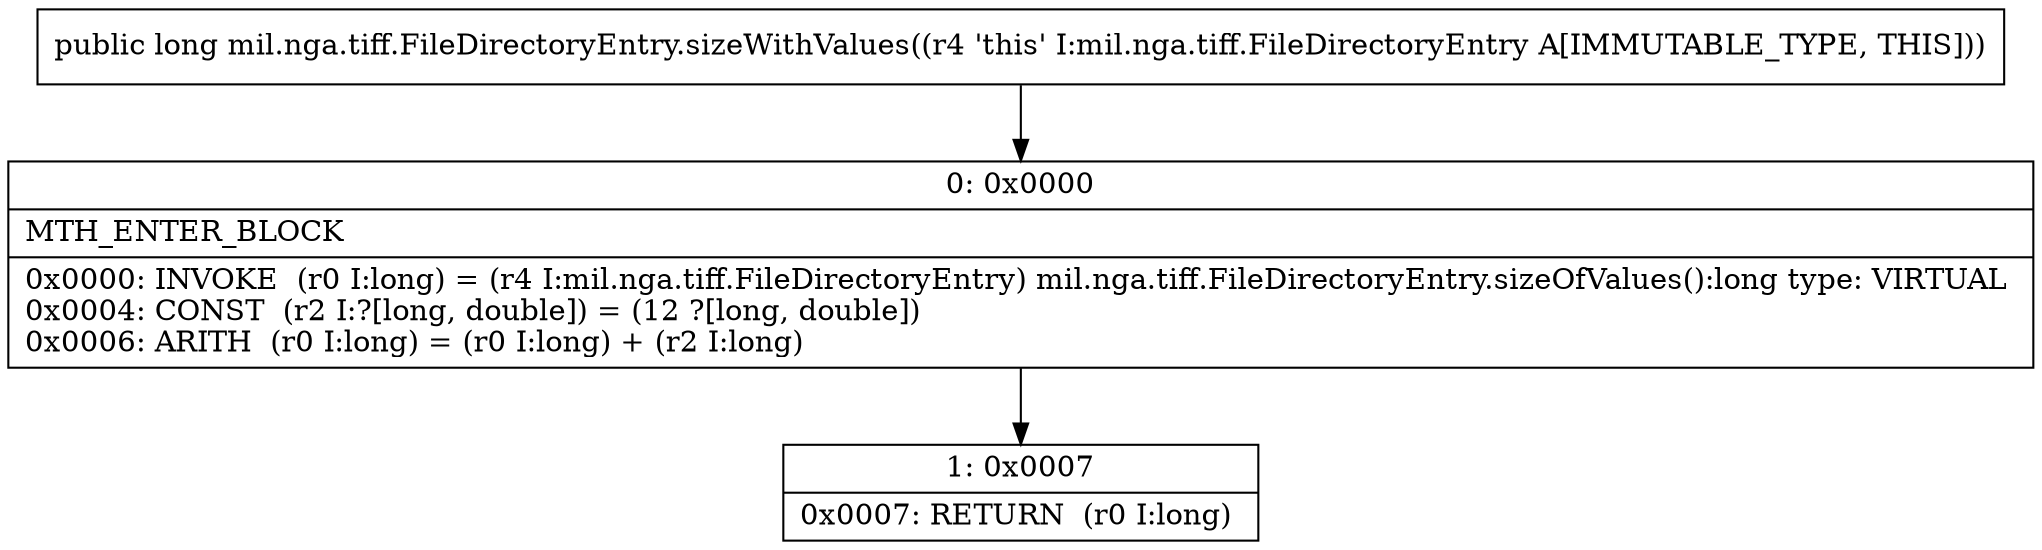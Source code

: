 digraph "CFG formil.nga.tiff.FileDirectoryEntry.sizeWithValues()J" {
Node_0 [shape=record,label="{0\:\ 0x0000|MTH_ENTER_BLOCK\l|0x0000: INVOKE  (r0 I:long) = (r4 I:mil.nga.tiff.FileDirectoryEntry) mil.nga.tiff.FileDirectoryEntry.sizeOfValues():long type: VIRTUAL \l0x0004: CONST  (r2 I:?[long, double]) = (12 ?[long, double]) \l0x0006: ARITH  (r0 I:long) = (r0 I:long) + (r2 I:long) \l}"];
Node_1 [shape=record,label="{1\:\ 0x0007|0x0007: RETURN  (r0 I:long) \l}"];
MethodNode[shape=record,label="{public long mil.nga.tiff.FileDirectoryEntry.sizeWithValues((r4 'this' I:mil.nga.tiff.FileDirectoryEntry A[IMMUTABLE_TYPE, THIS])) }"];
MethodNode -> Node_0;
Node_0 -> Node_1;
}

